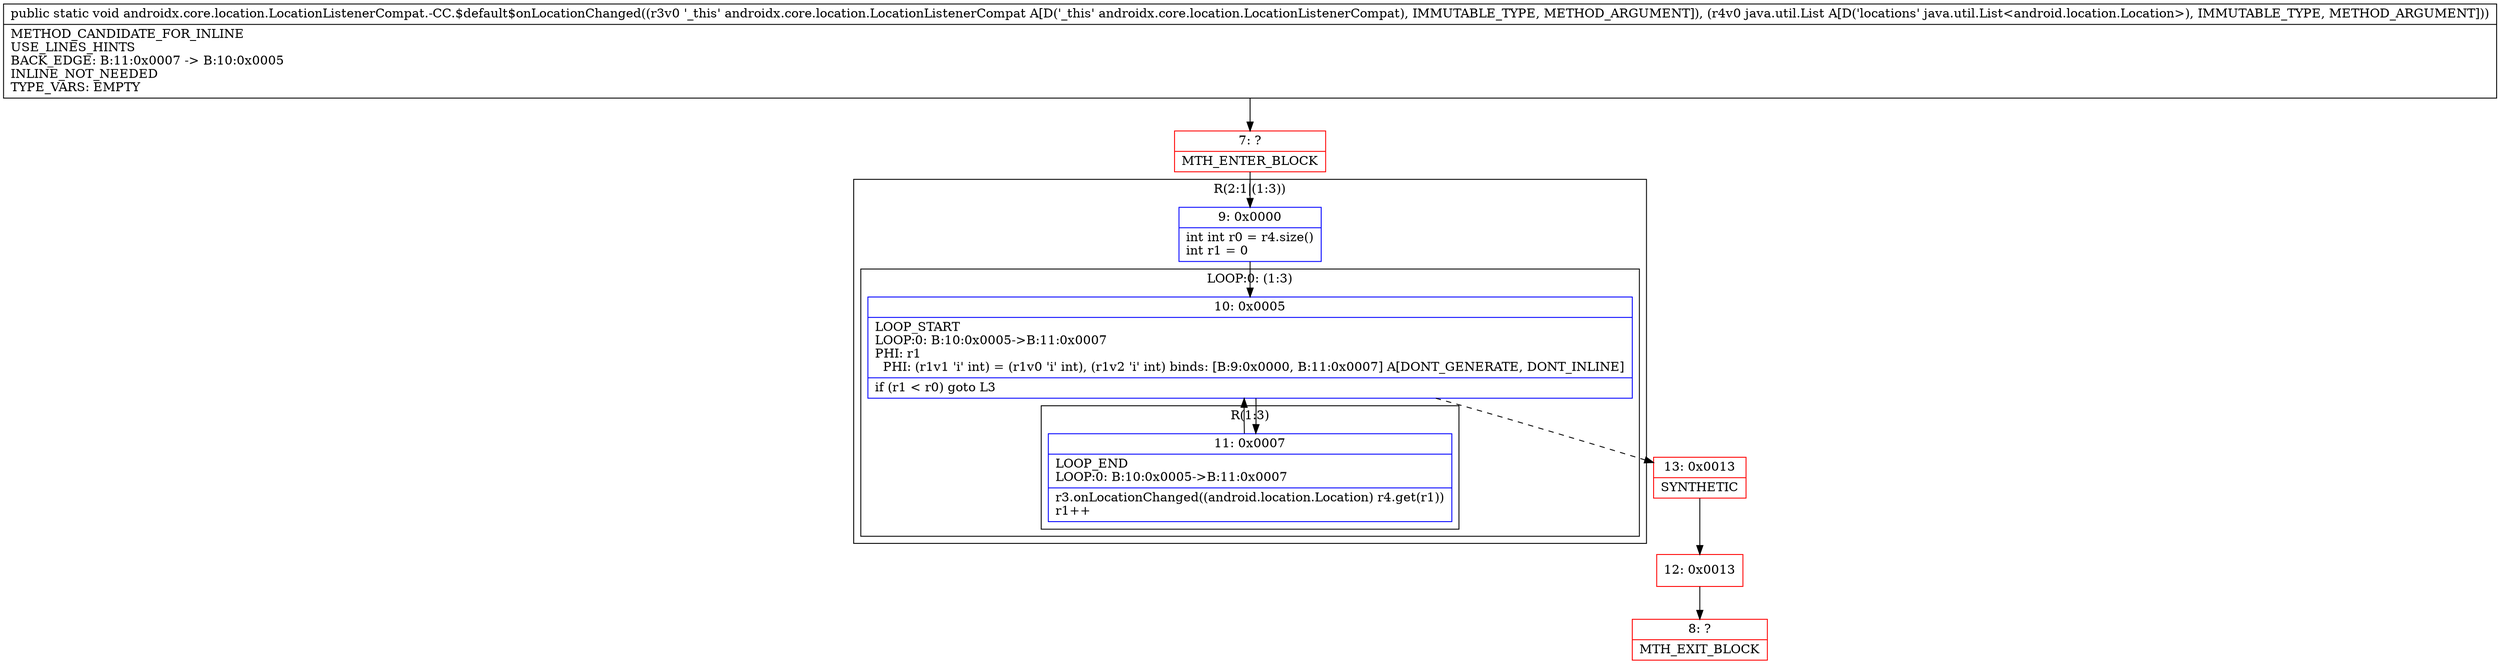 digraph "CFG forandroidx.core.location.LocationListenerCompat.\-CC.$default$onLocationChanged(Landroidx\/core\/location\/LocationListenerCompat;Ljava\/util\/List;)V" {
subgraph cluster_Region_728343022 {
label = "R(2:1|(1:3))";
node [shape=record,color=blue];
Node_9 [shape=record,label="{9\:\ 0x0000|int int r0 = r4.size()\lint r1 = 0\l}"];
subgraph cluster_LoopRegion_2036003842 {
label = "LOOP:0: (1:3)";
node [shape=record,color=blue];
Node_10 [shape=record,label="{10\:\ 0x0005|LOOP_START\lLOOP:0: B:10:0x0005\-\>B:11:0x0007\lPHI: r1 \l  PHI: (r1v1 'i' int) = (r1v0 'i' int), (r1v2 'i' int) binds: [B:9:0x0000, B:11:0x0007] A[DONT_GENERATE, DONT_INLINE]\l|if (r1 \< r0) goto L3\l}"];
subgraph cluster_Region_113465870 {
label = "R(1:3)";
node [shape=record,color=blue];
Node_11 [shape=record,label="{11\:\ 0x0007|LOOP_END\lLOOP:0: B:10:0x0005\-\>B:11:0x0007\l|r3.onLocationChanged((android.location.Location) r4.get(r1))\lr1++\l}"];
}
}
}
Node_7 [shape=record,color=red,label="{7\:\ ?|MTH_ENTER_BLOCK\l}"];
Node_13 [shape=record,color=red,label="{13\:\ 0x0013|SYNTHETIC\l}"];
Node_12 [shape=record,color=red,label="{12\:\ 0x0013}"];
Node_8 [shape=record,color=red,label="{8\:\ ?|MTH_EXIT_BLOCK\l}"];
MethodNode[shape=record,label="{public static void androidx.core.location.LocationListenerCompat.\-CC.$default$onLocationChanged((r3v0 '_this' androidx.core.location.LocationListenerCompat A[D('_this' androidx.core.location.LocationListenerCompat), IMMUTABLE_TYPE, METHOD_ARGUMENT]), (r4v0 java.util.List A[D('locations' java.util.List\<android.location.Location\>), IMMUTABLE_TYPE, METHOD_ARGUMENT]))  | METHOD_CANDIDATE_FOR_INLINE\lUSE_LINES_HINTS\lBACK_EDGE: B:11:0x0007 \-\> B:10:0x0005\lINLINE_NOT_NEEDED\lTYPE_VARS: EMPTY\l}"];
MethodNode -> Node_7;Node_9 -> Node_10;
Node_10 -> Node_11;
Node_10 -> Node_13[style=dashed];
Node_11 -> Node_10;
Node_7 -> Node_9;
Node_13 -> Node_12;
Node_12 -> Node_8;
}

